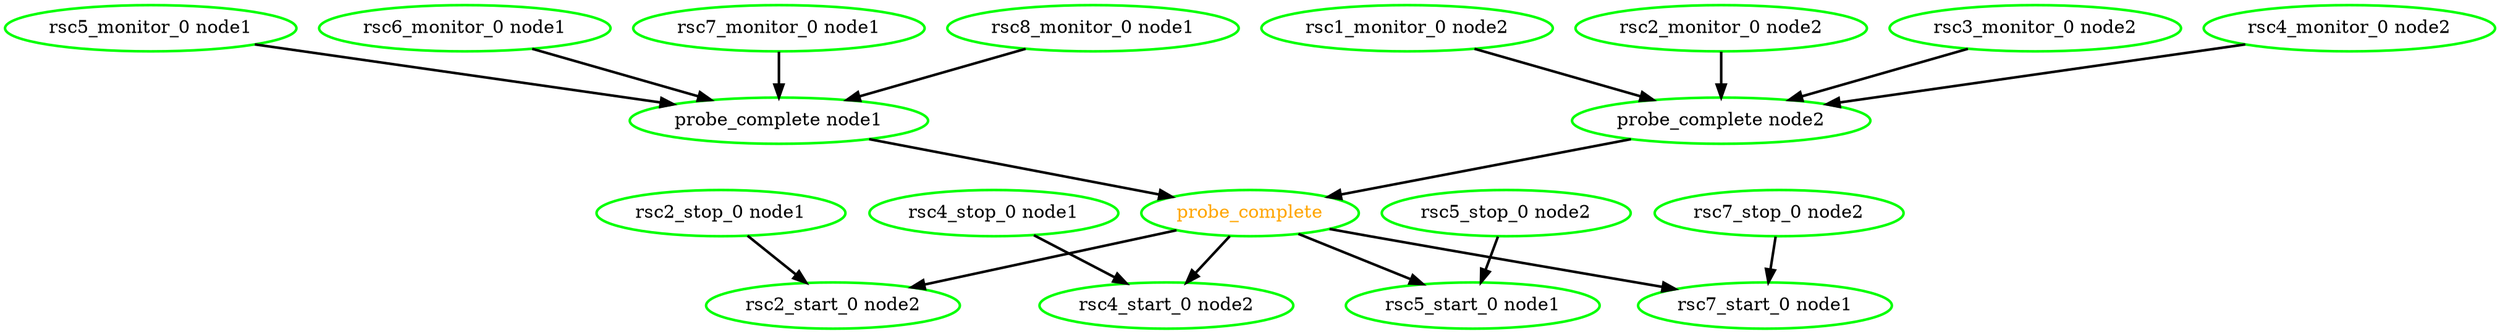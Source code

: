 digraph "g" {
	size = "30,30"
"probe_complete" [ style=bold color="green" fontcolor="orange" ]
"probe_complete node1" [ style=bold color="green" fontcolor="black" ]
"rsc5_monitor_0 node1" [ style=bold color="green" fontcolor="black" ]
"rsc6_monitor_0 node1" [ style=bold color="green" fontcolor="black" ]
"rsc7_monitor_0 node1" [ style=bold color="green" fontcolor="black" ]
"rsc8_monitor_0 node1" [ style=bold color="green" fontcolor="black" ]
"probe_complete node2" [ style=bold color="green" fontcolor="black" ]
"rsc1_monitor_0 node2" [ style=bold color="green" fontcolor="black" ]
"rsc2_monitor_0 node2" [ style=bold color="green" fontcolor="black" ]
"rsc3_monitor_0 node2" [ style=bold color="green" fontcolor="black" ]
"rsc4_monitor_0 node2" [ style=bold color="green" fontcolor="black" ]
"rsc2_stop_0 node1" [ style=bold color="green" fontcolor="black" ]
"rsc2_start_0 node2" [ style=bold color="green" fontcolor="black" ]
"rsc4_stop_0 node1" [ style=bold color="green" fontcolor="black" ]
"rsc4_start_0 node2" [ style=bold color="green" fontcolor="black" ]
"rsc5_stop_0 node2" [ style=bold color="green" fontcolor="black" ]
"rsc5_start_0 node1" [ style=bold color="green" fontcolor="black" ]
"rsc7_stop_0 node2" [ style=bold color="green" fontcolor="black" ]
"rsc7_start_0 node1" [ style=bold color="green" fontcolor="black" ]
"probe_complete node1" -> "probe_complete" [ style = bold]
"probe_complete node2" -> "probe_complete" [ style = bold]
"rsc5_monitor_0 node1" -> "probe_complete node1" [ style = bold]
"rsc6_monitor_0 node1" -> "probe_complete node1" [ style = bold]
"rsc7_monitor_0 node1" -> "probe_complete node1" [ style = bold]
"rsc8_monitor_0 node1" -> "probe_complete node1" [ style = bold]
"rsc1_monitor_0 node2" -> "probe_complete node2" [ style = bold]
"rsc2_monitor_0 node2" -> "probe_complete node2" [ style = bold]
"rsc3_monitor_0 node2" -> "probe_complete node2" [ style = bold]
"rsc4_monitor_0 node2" -> "probe_complete node2" [ style = bold]
"probe_complete" -> "rsc2_start_0 node2" [ style = bold]
"rsc2_stop_0 node1" -> "rsc2_start_0 node2" [ style = bold]
"probe_complete" -> "rsc4_start_0 node2" [ style = bold]
"rsc4_stop_0 node1" -> "rsc4_start_0 node2" [ style = bold]
"probe_complete" -> "rsc5_start_0 node1" [ style = bold]
"rsc5_stop_0 node2" -> "rsc5_start_0 node1" [ style = bold]
"probe_complete" -> "rsc7_start_0 node1" [ style = bold]
"rsc7_stop_0 node2" -> "rsc7_start_0 node1" [ style = bold]
}
